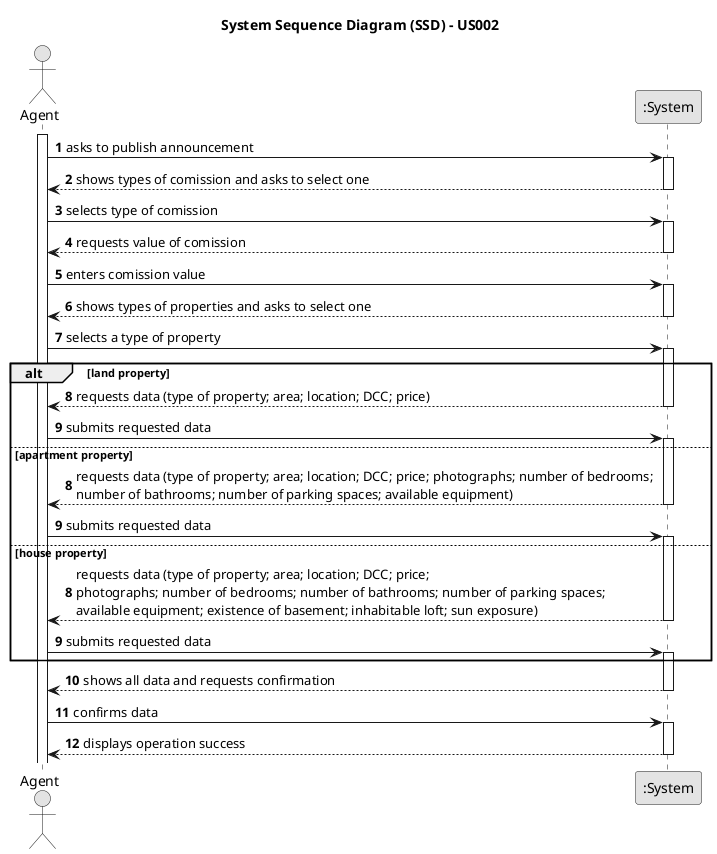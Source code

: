 @startuml
skinparam monochrome true
skinparam packageStyle rectangle
skinparam shadowing false

title System Sequence Diagram (SSD) - US002

autonumber

actor "Agent" as Employee
participant ":System" as System

activate Employee

    Employee -> System : asks to publish announcement
    activate System

      System --> Employee : shows types of comission and asks to select one
    deactivate System

    Employee -> System : selects type of comission
    activate System

    System --> Employee : requests value of comission
    deactivate System

    Employee -> System : enters comission value
    activate System

    System --> Employee : shows types of properties and asks to select one
    deactivate System

    Employee -> System : selects a type of property
        activate System

    alt land property
    autonumber 8
       System --> Employee : requests data (type of property; area; location; DCC; price)
          deactivate System
      Employee -> System : submits requested data
              activate System

    else apartment property
     autonumber 8
      System --> Employee : requests data (type of property; area; location; DCC; price; photographs; number of bedrooms; \nnumber of bathrooms; number of parking spaces; available equipment)
        deactivate System
    Employee -> System : submits requested data
            activate System
    else house property
     autonumber 8
      System --> Employee : requests data (type of property; area; location; DCC; price; \nphotographs; number of bedrooms; number of bathrooms; number of parking spaces; \navailable equipment; existence of basement; inhabitable loft; sun exposure)
        deactivate System

        Employee -> System : submits requested data
        activate System
end
        System --> Employee : shows all data and requests confirmation
    deactivate System

    Employee -> System : confirms data
    activate System

        System --> Employee : displays operation success
    deactivate System

@enduml